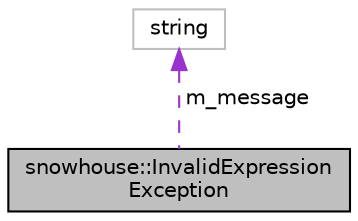 digraph "snowhouse::InvalidExpressionException"
{
 // INTERACTIVE_SVG=YES
  edge [fontname="Helvetica",fontsize="10",labelfontname="Helvetica",labelfontsize="10"];
  node [fontname="Helvetica",fontsize="10",shape=record];
  Node1 [label="snowhouse::InvalidExpression\lException",height=0.2,width=0.4,color="black", fillcolor="grey75", style="filled", fontcolor="black"];
  Node2 -> Node1 [dir="back",color="darkorchid3",fontsize="10",style="dashed",label=" m_message" ,fontname="Helvetica"];
  Node2 [label="string",height=0.2,width=0.4,color="grey75", fillcolor="white", style="filled"];
}
